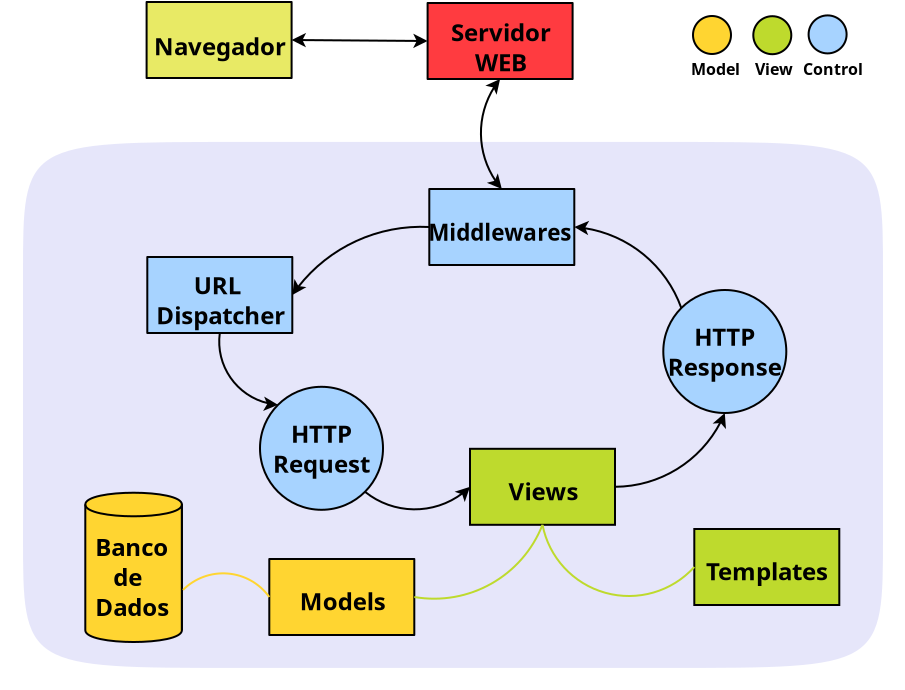 <?xml version="1.0" encoding="UTF-8"?>
<dia:diagram xmlns:dia="http://www.lysator.liu.se/~alla/dia/">
  <dia:layer name="Background" visible="true">
    <dia:object type="AADL - System" version="0" id="O0">
      <dia:attribute name="obj_pos">
        <dia:point val="-87.05,-402.043"/>
      </dia:attribute>
      <dia:attribute name="obj_bb">
        <dia:rectangle val="-88.2,-403.193;-43,-374.693"/>
      </dia:attribute>
      <dia:attribute name="elem_corner">
        <dia:point val="-87.05,-402.043"/>
      </dia:attribute>
      <dia:attribute name="elem_width">
        <dia:real val="42.9"/>
      </dia:attribute>
      <dia:attribute name="elem_height">
        <dia:real val="26.2"/>
      </dia:attribute>
      <dia:attribute name="obj_pos">
        <dia:point val="-87.05,-402.043"/>
      </dia:attribute>
      <dia:attribute name="obj_bb">
        <dia:rectangle val="-88.2,-403.193;-43,-374.693"/>
      </dia:attribute>
      <dia:attribute name="elem_corner">
        <dia:point val="-87.05,-402.043"/>
      </dia:attribute>
      <dia:attribute name="elem_width">
        <dia:real val="42.9"/>
      </dia:attribute>
      <dia:attribute name="elem_height">
        <dia:real val="26.2"/>
      </dia:attribute>
      <dia:attribute name="declaration">
        <dia:string>##</dia:string>
      </dia:attribute>
      <dia:attribute name="line_colour">
        <dia:color val="#e6e6fa"/>
      </dia:attribute>
      <dia:attribute name="fill_colour">
        <dia:color val="#e6e6fa"/>
      </dia:attribute>
      <dia:attribute name="name">
        <dia:composite type="text">
          <dia:attribute name="string">
            <dia:string>##</dia:string>
          </dia:attribute>
          <dia:attribute name="font">
            <dia:font family="sans" style="0" name="Helvetica"/>
          </dia:attribute>
          <dia:attribute name="height">
            <dia:real val="0.8"/>
          </dia:attribute>
          <dia:attribute name="pos">
            <dia:point val="-84.405,-399.833"/>
          </dia:attribute>
          <dia:attribute name="color">
            <dia:color val="#000000"/>
          </dia:attribute>
          <dia:attribute name="alignment">
            <dia:enum val="0"/>
          </dia:attribute>
        </dia:composite>
      </dia:attribute>
      <dia:attribute name="aadlbox_ports"/>
      <dia:attribute name="aadlbox_connections"/>
    </dia:object>
    <dia:group>
      <dia:object type="Standard - Box" version="0" id="O1">
        <dia:attribute name="obj_pos">
          <dia:point val="-53.535,-382.74"/>
        </dia:attribute>
        <dia:attribute name="obj_bb">
          <dia:rectangle val="-53.585,-382.79;-46.235,-378.89"/>
        </dia:attribute>
        <dia:attribute name="elem_corner">
          <dia:point val="-53.535,-382.74"/>
        </dia:attribute>
        <dia:attribute name="elem_width">
          <dia:real val="7.25"/>
        </dia:attribute>
        <dia:attribute name="elem_height">
          <dia:real val="3.8"/>
        </dia:attribute>
        <dia:attribute name="inner_color">
          <dia:color val="#beda2d"/>
        </dia:attribute>
        <dia:attribute name="show_background">
          <dia:boolean val="true"/>
        </dia:attribute>
        <dia:attribute name="aspect">
          <dia:enum val="1"/>
        </dia:attribute>
      </dia:object>
      <dia:object type="Standard - Text" version="1" id="O2">
        <dia:attribute name="obj_pos">
          <dia:point val="-49.86,-380.64"/>
        </dia:attribute>
        <dia:attribute name="obj_bb">
          <dia:rectangle val="-53.006,-381.52;-46.714,-379.76"/>
        </dia:attribute>
        <dia:attribute name="text">
          <dia:composite type="text">
            <dia:attribute name="string">
              <dia:string>#Templates#</dia:string>
            </dia:attribute>
            <dia:attribute name="font">
              <dia:font family="sans" style="80" name="Helvetica-Bold"/>
            </dia:attribute>
            <dia:attribute name="height">
              <dia:real val="1.5"/>
            </dia:attribute>
            <dia:attribute name="pos">
              <dia:point val="-49.86,-380.503"/>
            </dia:attribute>
            <dia:attribute name="color">
              <dia:color val="#000000"/>
            </dia:attribute>
            <dia:attribute name="alignment">
              <dia:enum val="1"/>
            </dia:attribute>
          </dia:composite>
        </dia:attribute>
        <dia:attribute name="valign">
          <dia:enum val="2"/>
        </dia:attribute>
      </dia:object>
    </dia:group>
    <dia:group>
      <dia:object type="Standard - Box" version="0" id="O3">
        <dia:attribute name="obj_pos">
          <dia:point val="-74.785,-381.24"/>
        </dia:attribute>
        <dia:attribute name="obj_bb">
          <dia:rectangle val="-74.835,-381.29;-67.485,-377.39"/>
        </dia:attribute>
        <dia:attribute name="elem_corner">
          <dia:point val="-74.785,-381.24"/>
        </dia:attribute>
        <dia:attribute name="elem_width">
          <dia:real val="7.25"/>
        </dia:attribute>
        <dia:attribute name="elem_height">
          <dia:real val="3.8"/>
        </dia:attribute>
        <dia:attribute name="inner_color">
          <dia:color val="#ffd531"/>
        </dia:attribute>
        <dia:attribute name="show_background">
          <dia:boolean val="true"/>
        </dia:attribute>
        <dia:attribute name="corner_radius">
          <dia:real val="1.175e-38"/>
        </dia:attribute>
        <dia:attribute name="aspect">
          <dia:enum val="1"/>
        </dia:attribute>
      </dia:object>
      <dia:object type="Standard - Text" version="1" id="O4">
        <dia:attribute name="obj_pos">
          <dia:point val="-71.11,-379.14"/>
        </dia:attribute>
        <dia:attribute name="obj_bb">
          <dia:rectangle val="-73.305,-380.02;-68.915,-378.26"/>
        </dia:attribute>
        <dia:attribute name="text">
          <dia:composite type="text">
            <dia:attribute name="string">
              <dia:string>#Models#</dia:string>
            </dia:attribute>
            <dia:attribute name="font">
              <dia:font family="sans" style="80" name="Helvetica-Bold"/>
            </dia:attribute>
            <dia:attribute name="height">
              <dia:real val="1.5"/>
            </dia:attribute>
            <dia:attribute name="pos">
              <dia:point val="-71.11,-379.003"/>
            </dia:attribute>
            <dia:attribute name="color">
              <dia:color val="#000000"/>
            </dia:attribute>
            <dia:attribute name="alignment">
              <dia:enum val="1"/>
            </dia:attribute>
          </dia:composite>
        </dia:attribute>
        <dia:attribute name="valign">
          <dia:enum val="2"/>
        </dia:attribute>
      </dia:object>
    </dia:group>
    <dia:group>
      <dia:object type="Standard - Box" version="0" id="O5">
        <dia:attribute name="obj_pos">
          <dia:point val="-80.885,-396.34"/>
        </dia:attribute>
        <dia:attribute name="obj_bb">
          <dia:rectangle val="-80.935,-396.39;-73.585,-392.49"/>
        </dia:attribute>
        <dia:attribute name="elem_corner">
          <dia:point val="-80.885,-396.34"/>
        </dia:attribute>
        <dia:attribute name="elem_width">
          <dia:real val="7.25"/>
        </dia:attribute>
        <dia:attribute name="elem_height">
          <dia:real val="3.8"/>
        </dia:attribute>
        <dia:attribute name="inner_color">
          <dia:color val="#a7d3ff"/>
        </dia:attribute>
        <dia:attribute name="show_background">
          <dia:boolean val="true"/>
        </dia:attribute>
        <dia:attribute name="corner_radius">
          <dia:real val="1.175e-38"/>
        </dia:attribute>
        <dia:attribute name="aspect">
          <dia:enum val="1"/>
        </dia:attribute>
      </dia:object>
      <dia:object type="Standard - Text" version="1" id="O6">
        <dia:attribute name="obj_pos">
          <dia:point val="-77.21,-394.19"/>
        </dia:attribute>
        <dia:attribute name="obj_bb">
          <dia:rectangle val="-80.551,-395.82;-73.869,-392.56"/>
        </dia:attribute>
        <dia:attribute name="text">
          <dia:composite type="text">
            <dia:attribute name="string">
              <dia:string>#URL 
Dispatcher#</dia:string>
            </dia:attribute>
            <dia:attribute name="font">
              <dia:font family="sans" style="80" name="Helvetica-Bold"/>
            </dia:attribute>
            <dia:attribute name="height">
              <dia:real val="1.5"/>
            </dia:attribute>
            <dia:attribute name="pos">
              <dia:point val="-77.21,-394.803"/>
            </dia:attribute>
            <dia:attribute name="color">
              <dia:color val="#000000"/>
            </dia:attribute>
            <dia:attribute name="alignment">
              <dia:enum val="1"/>
            </dia:attribute>
          </dia:composite>
        </dia:attribute>
        <dia:attribute name="valign">
          <dia:enum val="2"/>
        </dia:attribute>
      </dia:object>
    </dia:group>
    <dia:group>
      <dia:object type="Standard - Box" version="0" id="O7">
        <dia:attribute name="obj_pos">
          <dia:point val="-66.785,-399.74"/>
        </dia:attribute>
        <dia:attribute name="obj_bb">
          <dia:rectangle val="-66.835,-399.79;-59.485,-395.89"/>
        </dia:attribute>
        <dia:attribute name="elem_corner">
          <dia:point val="-66.785,-399.74"/>
        </dia:attribute>
        <dia:attribute name="elem_width">
          <dia:real val="7.25"/>
        </dia:attribute>
        <dia:attribute name="elem_height">
          <dia:real val="3.8"/>
        </dia:attribute>
        <dia:attribute name="inner_color">
          <dia:color val="#a7d3ff"/>
        </dia:attribute>
        <dia:attribute name="show_background">
          <dia:boolean val="true"/>
        </dia:attribute>
        <dia:attribute name="corner_radius">
          <dia:real val="1.175e-38"/>
        </dia:attribute>
        <dia:attribute name="aspect">
          <dia:enum val="1"/>
        </dia:attribute>
      </dia:object>
      <dia:object type="Standard - Text" version="1" id="O8">
        <dia:attribute name="obj_pos">
          <dia:point val="-63.26,-397.59"/>
        </dia:attribute>
        <dia:attribute name="obj_bb">
          <dia:rectangle val="-66.911,-398.411;-59.609,-396.769"/>
        </dia:attribute>
        <dia:attribute name="text">
          <dia:composite type="text">
            <dia:attribute name="string">
              <dia:string>#Middlewares#</dia:string>
            </dia:attribute>
            <dia:attribute name="font">
              <dia:font family="sans" style="80" name="Helvetica-Bold"/>
            </dia:attribute>
            <dia:attribute name="height">
              <dia:real val="1.4"/>
            </dia:attribute>
            <dia:attribute name="pos">
              <dia:point val="-63.26,-397.461"/>
            </dia:attribute>
            <dia:attribute name="color">
              <dia:color val="#000000"/>
            </dia:attribute>
            <dia:attribute name="alignment">
              <dia:enum val="1"/>
            </dia:attribute>
          </dia:composite>
        </dia:attribute>
        <dia:attribute name="valign">
          <dia:enum val="2"/>
        </dia:attribute>
      </dia:object>
    </dia:group>
    <dia:group>
      <dia:object type="Standard - Ellipse" version="0" id="O9">
        <dia:attribute name="obj_pos">
          <dia:point val="-55.085,-394.69"/>
        </dia:attribute>
        <dia:attribute name="obj_bb">
          <dia:rectangle val="-55.135,-394.74;-48.885,-388.49"/>
        </dia:attribute>
        <dia:attribute name="elem_corner">
          <dia:point val="-55.085,-394.69"/>
        </dia:attribute>
        <dia:attribute name="elem_width">
          <dia:real val="6.15"/>
        </dia:attribute>
        <dia:attribute name="elem_height">
          <dia:real val="6.15"/>
        </dia:attribute>
        <dia:attribute name="inner_color">
          <dia:color val="#a7d3ff"/>
        </dia:attribute>
        <dia:attribute name="aspect">
          <dia:enum val="2"/>
        </dia:attribute>
      </dia:object>
      <dia:object type="Standard - Text" version="1" id="O10">
        <dia:attribute name="obj_pos">
          <dia:point val="-52.01,-391.615"/>
        </dia:attribute>
        <dia:attribute name="obj_bb">
          <dia:rectangle val="-54.98,-393.245;-49.04,-389.985"/>
        </dia:attribute>
        <dia:attribute name="text">
          <dia:composite type="text">
            <dia:attribute name="string">
              <dia:string>#HTTP
Response#</dia:string>
            </dia:attribute>
            <dia:attribute name="font">
              <dia:font family="sans" style="80" name="Helvetica-Bold"/>
            </dia:attribute>
            <dia:attribute name="height">
              <dia:real val="1.5"/>
            </dia:attribute>
            <dia:attribute name="pos">
              <dia:point val="-52.01,-392.227"/>
            </dia:attribute>
            <dia:attribute name="color">
              <dia:color val="#000000"/>
            </dia:attribute>
            <dia:attribute name="alignment">
              <dia:enum val="1"/>
            </dia:attribute>
          </dia:composite>
        </dia:attribute>
        <dia:attribute name="valign">
          <dia:enum val="2"/>
        </dia:attribute>
        <dia:connections>
          <dia:connection handle="0" to="O9" connection="8"/>
        </dia:connections>
      </dia:object>
    </dia:group>
    <dia:group>
      <dia:object type="Standard - Ellipse" version="0" id="O11">
        <dia:attribute name="obj_pos">
          <dia:point val="-75.25,-389.85"/>
        </dia:attribute>
        <dia:attribute name="obj_bb">
          <dia:rectangle val="-75.3,-389.9;-69.05,-383.65"/>
        </dia:attribute>
        <dia:attribute name="elem_corner">
          <dia:point val="-75.25,-389.85"/>
        </dia:attribute>
        <dia:attribute name="elem_width">
          <dia:real val="6.15"/>
        </dia:attribute>
        <dia:attribute name="elem_height">
          <dia:real val="6.15"/>
        </dia:attribute>
        <dia:attribute name="inner_color">
          <dia:color val="#a7d3ff"/>
        </dia:attribute>
        <dia:attribute name="aspect">
          <dia:enum val="2"/>
        </dia:attribute>
      </dia:object>
      <dia:object type="Standard - Text" version="1" id="O12">
        <dia:attribute name="obj_pos">
          <dia:point val="-72.175,-386.775"/>
        </dia:attribute>
        <dia:attribute name="obj_bb">
          <dia:rectangle val="-74.705,-388.405;-69.645,-385.145"/>
        </dia:attribute>
        <dia:attribute name="text">
          <dia:composite type="text">
            <dia:attribute name="string">
              <dia:string>#HTTP
Request#</dia:string>
            </dia:attribute>
            <dia:attribute name="font">
              <dia:font family="sans" style="80" name="Helvetica-Bold"/>
            </dia:attribute>
            <dia:attribute name="height">
              <dia:real val="1.5"/>
            </dia:attribute>
            <dia:attribute name="pos">
              <dia:point val="-72.175,-387.387"/>
            </dia:attribute>
            <dia:attribute name="color">
              <dia:color val="#000000"/>
            </dia:attribute>
            <dia:attribute name="alignment">
              <dia:enum val="1"/>
            </dia:attribute>
          </dia:composite>
        </dia:attribute>
        <dia:attribute name="valign">
          <dia:enum val="2"/>
        </dia:attribute>
        <dia:connections>
          <dia:connection handle="0" to="O11" connection="8"/>
        </dia:connections>
      </dia:object>
    </dia:group>
    <dia:group>
      <dia:object type="Standard - Box" version="0" id="O13">
        <dia:attribute name="obj_pos">
          <dia:point val="-64.75,-386.75"/>
        </dia:attribute>
        <dia:attribute name="obj_bb">
          <dia:rectangle val="-64.8,-386.8;-57.45,-382.9"/>
        </dia:attribute>
        <dia:attribute name="elem_corner">
          <dia:point val="-64.75,-386.75"/>
        </dia:attribute>
        <dia:attribute name="elem_width">
          <dia:real val="7.25"/>
        </dia:attribute>
        <dia:attribute name="elem_height">
          <dia:real val="3.8"/>
        </dia:attribute>
        <dia:attribute name="inner_color">
          <dia:color val="#beda2d"/>
        </dia:attribute>
        <dia:attribute name="show_background">
          <dia:boolean val="true"/>
        </dia:attribute>
        <dia:attribute name="aspect">
          <dia:enum val="1"/>
        </dia:attribute>
      </dia:object>
      <dia:object type="Standard - Text" version="1" id="O14">
        <dia:attribute name="obj_pos">
          <dia:point val="-61.075,-384.65"/>
        </dia:attribute>
        <dia:attribute name="obj_bb">
          <dia:rectangle val="-62.877,-385.53;-59.273,-383.77"/>
        </dia:attribute>
        <dia:attribute name="text">
          <dia:composite type="text">
            <dia:attribute name="string">
              <dia:string>#Views#</dia:string>
            </dia:attribute>
            <dia:attribute name="font">
              <dia:font family="sans" style="80" name="Helvetica-Bold"/>
            </dia:attribute>
            <dia:attribute name="height">
              <dia:real val="1.5"/>
            </dia:attribute>
            <dia:attribute name="pos">
              <dia:point val="-61.075,-384.513"/>
            </dia:attribute>
            <dia:attribute name="color">
              <dia:color val="#000000"/>
            </dia:attribute>
            <dia:attribute name="alignment">
              <dia:enum val="1"/>
            </dia:attribute>
          </dia:composite>
        </dia:attribute>
        <dia:attribute name="valign">
          <dia:enum val="2"/>
        </dia:attribute>
      </dia:object>
    </dia:group>
    <dia:group>
      <dia:object type="Standard - Box" version="0" id="O15">
        <dia:attribute name="obj_pos">
          <dia:point val="-66.87,-409.04"/>
        </dia:attribute>
        <dia:attribute name="obj_bb">
          <dia:rectangle val="-66.92,-409.09;-59.57,-405.19"/>
        </dia:attribute>
        <dia:attribute name="elem_corner">
          <dia:point val="-66.87,-409.04"/>
        </dia:attribute>
        <dia:attribute name="elem_width">
          <dia:real val="7.25"/>
        </dia:attribute>
        <dia:attribute name="elem_height">
          <dia:real val="3.8"/>
        </dia:attribute>
        <dia:attribute name="inner_color">
          <dia:color val="#ff3b40"/>
        </dia:attribute>
        <dia:attribute name="show_background">
          <dia:boolean val="true"/>
        </dia:attribute>
        <dia:attribute name="corner_radius">
          <dia:real val="1.175e-38"/>
        </dia:attribute>
        <dia:attribute name="aspect">
          <dia:enum val="1"/>
        </dia:attribute>
      </dia:object>
      <dia:object type="Standard - Text" version="1" id="O16">
        <dia:attribute name="obj_pos">
          <dia:point val="-63.195,-406.84"/>
        </dia:attribute>
        <dia:attribute name="obj_bb">
          <dia:rectangle val="-65.811,-408.47;-60.579,-405.21"/>
        </dia:attribute>
        <dia:attribute name="text">
          <dia:composite type="text">
            <dia:attribute name="string">
              <dia:string>#Servidor
WEB#</dia:string>
            </dia:attribute>
            <dia:attribute name="font">
              <dia:font family="sans" style="80" name="Helvetica-Bold"/>
            </dia:attribute>
            <dia:attribute name="height">
              <dia:real val="1.5"/>
            </dia:attribute>
            <dia:attribute name="pos">
              <dia:point val="-63.195,-407.453"/>
            </dia:attribute>
            <dia:attribute name="color">
              <dia:color val="#000000"/>
            </dia:attribute>
            <dia:attribute name="alignment">
              <dia:enum val="1"/>
            </dia:attribute>
          </dia:composite>
        </dia:attribute>
        <dia:attribute name="valign">
          <dia:enum val="2"/>
        </dia:attribute>
      </dia:object>
    </dia:group>
    <dia:group>
      <dia:object type="Standard - Box" version="0" id="O17">
        <dia:attribute name="obj_pos">
          <dia:point val="-80.92,-409.09"/>
        </dia:attribute>
        <dia:attribute name="obj_bb">
          <dia:rectangle val="-80.97,-409.14;-73.62,-405.24"/>
        </dia:attribute>
        <dia:attribute name="elem_corner">
          <dia:point val="-80.92,-409.09"/>
        </dia:attribute>
        <dia:attribute name="elem_width">
          <dia:real val="7.25"/>
        </dia:attribute>
        <dia:attribute name="elem_height">
          <dia:real val="3.8"/>
        </dia:attribute>
        <dia:attribute name="inner_color">
          <dia:color val="#e8ea65"/>
        </dia:attribute>
        <dia:attribute name="show_background">
          <dia:boolean val="true"/>
        </dia:attribute>
        <dia:attribute name="corner_radius">
          <dia:real val="1.175e-38"/>
        </dia:attribute>
        <dia:attribute name="aspect">
          <dia:enum val="1"/>
        </dia:attribute>
      </dia:object>
      <dia:object type="Standard - Text" version="1" id="O18">
        <dia:attribute name="obj_pos">
          <dia:point val="-77.245,-406.89"/>
        </dia:attribute>
        <dia:attribute name="obj_bb">
          <dia:rectangle val="-80.596,-407.77;-73.894,-406.01"/>
        </dia:attribute>
        <dia:attribute name="text">
          <dia:composite type="text">
            <dia:attribute name="string">
              <dia:string>#Navegador#</dia:string>
            </dia:attribute>
            <dia:attribute name="font">
              <dia:font family="sans" style="80" name="Helvetica-Bold"/>
            </dia:attribute>
            <dia:attribute name="height">
              <dia:real val="1.5"/>
            </dia:attribute>
            <dia:attribute name="pos">
              <dia:point val="-77.245,-406.753"/>
            </dia:attribute>
            <dia:attribute name="color">
              <dia:color val="#000000"/>
            </dia:attribute>
            <dia:attribute name="alignment">
              <dia:enum val="1"/>
            </dia:attribute>
          </dia:composite>
        </dia:attribute>
        <dia:attribute name="valign">
          <dia:enum val="2"/>
        </dia:attribute>
      </dia:object>
    </dia:group>
    <dia:object type="AADL - Memory" version="0" id="O19">
      <dia:attribute name="obj_pos">
        <dia:point val="-83.985,-384.75"/>
      </dia:attribute>
      <dia:attribute name="obj_bb">
        <dia:rectangle val="-85.135,-385.9;-78.005,-375.743"/>
      </dia:attribute>
      <dia:attribute name="elem_corner">
        <dia:point val="-83.985,-384.75"/>
      </dia:attribute>
      <dia:attribute name="elem_width">
        <dia:real val="4.83"/>
      </dia:attribute>
      <dia:attribute name="elem_height">
        <dia:real val="7.857"/>
      </dia:attribute>
      <dia:attribute name="obj_pos">
        <dia:point val="-83.985,-384.75"/>
      </dia:attribute>
      <dia:attribute name="obj_bb">
        <dia:rectangle val="-85.135,-385.9;-78.005,-375.743"/>
      </dia:attribute>
      <dia:attribute name="elem_corner">
        <dia:point val="-83.985,-384.75"/>
      </dia:attribute>
      <dia:attribute name="elem_width">
        <dia:real val="4.83"/>
      </dia:attribute>
      <dia:attribute name="elem_height">
        <dia:real val="7.857"/>
      </dia:attribute>
      <dia:attribute name="declaration">
        <dia:string>##</dia:string>
      </dia:attribute>
      <dia:attribute name="line_colour">
        <dia:color val="#000000"/>
      </dia:attribute>
      <dia:attribute name="fill_colour">
        <dia:color val="#ffd531"/>
      </dia:attribute>
      <dia:attribute name="name">
        <dia:composite type="text">
          <dia:attribute name="string">
            <dia:string>#Banco
   de
Dados#</dia:string>
          </dia:attribute>
          <dia:attribute name="font">
            <dia:font family="sans" style="80" name="Helvetica-Bold"/>
          </dia:attribute>
          <dia:attribute name="height">
            <dia:real val="1.5"/>
          </dia:attribute>
          <dia:attribute name="pos">
            <dia:point val="-83.485,-381.661"/>
          </dia:attribute>
          <dia:attribute name="color">
            <dia:color val="#000000"/>
          </dia:attribute>
          <dia:attribute name="alignment">
            <dia:enum val="0"/>
          </dia:attribute>
        </dia:composite>
      </dia:attribute>
      <dia:attribute name="aadlbox_ports"/>
      <dia:attribute name="aadlbox_connections"/>
    </dia:object>
    <dia:object type="Standard - Line" version="0" id="O20">
      <dia:attribute name="obj_pos">
        <dia:point val="-73.67,-407.19"/>
      </dia:attribute>
      <dia:attribute name="obj_bb">
        <dia:rectangle val="-73.724,-407.69;-66.816,-406.64"/>
      </dia:attribute>
      <dia:attribute name="conn_endpoints">
        <dia:point val="-73.67,-407.19"/>
        <dia:point val="-66.87,-407.14"/>
      </dia:attribute>
      <dia:attribute name="numcp">
        <dia:int val="1"/>
      </dia:attribute>
      <dia:attribute name="start_arrow">
        <dia:enum val="22"/>
      </dia:attribute>
      <dia:attribute name="start_arrow_length">
        <dia:real val="0.5"/>
      </dia:attribute>
      <dia:attribute name="start_arrow_width">
        <dia:real val="0.5"/>
      </dia:attribute>
      <dia:attribute name="end_arrow">
        <dia:enum val="22"/>
      </dia:attribute>
      <dia:attribute name="end_arrow_length">
        <dia:real val="0.5"/>
      </dia:attribute>
      <dia:attribute name="end_arrow_width">
        <dia:real val="0.5"/>
      </dia:attribute>
      <dia:connections>
        <dia:connection handle="0" to="O17" connection="4"/>
        <dia:connection handle="1" to="O15" connection="3"/>
      </dia:connections>
    </dia:object>
    <dia:object type="Standard - Arc" version="0" id="O21">
      <dia:attribute name="obj_pos">
        <dia:point val="-54.184,-393.789"/>
      </dia:attribute>
      <dia:attribute name="obj_bb">
        <dia:rectangle val="-59.877,-398.269;-54.114,-393.719"/>
      </dia:attribute>
      <dia:attribute name="conn_endpoints">
        <dia:point val="-54.184,-393.789"/>
        <dia:point val="-59.535,-397.84"/>
      </dia:attribute>
      <dia:attribute name="curve_distance">
        <dia:real val="1"/>
      </dia:attribute>
      <dia:attribute name="end_arrow">
        <dia:enum val="22"/>
      </dia:attribute>
      <dia:attribute name="end_arrow_length">
        <dia:real val="0.5"/>
      </dia:attribute>
      <dia:attribute name="end_arrow_width">
        <dia:real val="0.5"/>
      </dia:attribute>
      <dia:connections>
        <dia:connection handle="0" to="O9" connection="0"/>
        <dia:connection handle="1" to="O7" connection="4"/>
      </dia:connections>
    </dia:object>
    <dia:object type="Standard - Arc" version="0" id="O22">
      <dia:attribute name="obj_pos">
        <dia:point val="-77.26,-392.54"/>
      </dia:attribute>
      <dia:attribute name="obj_bb">
        <dia:rectangle val="-77.339,-392.61;-73.93,-388.596"/>
      </dia:attribute>
      <dia:attribute name="conn_endpoints">
        <dia:point val="-77.26,-392.54"/>
        <dia:point val="-74.349,-388.949"/>
      </dia:attribute>
      <dia:attribute name="curve_distance">
        <dia:real val="1"/>
      </dia:attribute>
      <dia:attribute name="end_arrow">
        <dia:enum val="22"/>
      </dia:attribute>
      <dia:attribute name="end_arrow_length">
        <dia:real val="0.5"/>
      </dia:attribute>
      <dia:attribute name="end_arrow_width">
        <dia:real val="0.5"/>
      </dia:attribute>
      <dia:connections>
        <dia:connection handle="0" to="O5" connection="6"/>
        <dia:connection handle="1" to="O11" connection="0"/>
      </dia:connections>
    </dia:object>
    <dia:object type="Standard - Arc" version="0" id="O23">
      <dia:attribute name="obj_pos">
        <dia:point val="-57.5,-384.85"/>
      </dia:attribute>
      <dia:attribute name="obj_bb">
        <dia:rectangle val="-57.569,-388.983;-51.69,-384.781"/>
      </dia:attribute>
      <dia:attribute name="conn_endpoints">
        <dia:point val="-57.5,-384.85"/>
        <dia:point val="-52.01,-388.54"/>
      </dia:attribute>
      <dia:attribute name="curve_distance">
        <dia:real val="1"/>
      </dia:attribute>
      <dia:attribute name="end_arrow">
        <dia:enum val="22"/>
      </dia:attribute>
      <dia:attribute name="end_arrow_length">
        <dia:real val="0.5"/>
      </dia:attribute>
      <dia:attribute name="end_arrow_width">
        <dia:real val="0.5"/>
      </dia:attribute>
      <dia:connections>
        <dia:connection handle="0" to="O13" connection="4"/>
        <dia:connection handle="1" to="O9" connection="6"/>
      </dia:connections>
    </dia:object>
    <dia:object type="Standard - Arc" version="0" id="O24">
      <dia:attribute name="obj_pos">
        <dia:point val="-70.001,-384.601"/>
      </dia:attribute>
      <dia:attribute name="obj_bb">
        <dia:rectangle val="-70.053,-385.352;-64.676,-383.672"/>
      </dia:attribute>
      <dia:attribute name="conn_endpoints">
        <dia:point val="-70.001,-384.601"/>
        <dia:point val="-64.75,-384.85"/>
      </dia:attribute>
      <dia:attribute name="curve_distance">
        <dia:real val="1"/>
      </dia:attribute>
      <dia:attribute name="end_arrow">
        <dia:enum val="22"/>
      </dia:attribute>
      <dia:attribute name="end_arrow_length">
        <dia:real val="0.5"/>
      </dia:attribute>
      <dia:attribute name="end_arrow_width">
        <dia:real val="0.5"/>
      </dia:attribute>
      <dia:connections>
        <dia:connection handle="0" to="O11" connection="7"/>
        <dia:connection handle="1" to="O13" connection="3"/>
      </dia:connections>
    </dia:object>
    <dia:object type="Standard - Arc" version="0" id="O25">
      <dia:attribute name="obj_pos">
        <dia:point val="-66.785,-397.84"/>
      </dia:attribute>
      <dia:attribute name="obj_bb">
        <dia:rectangle val="-73.902,-397.9;-66.718,-393.97"/>
      </dia:attribute>
      <dia:attribute name="conn_endpoints">
        <dia:point val="-66.785,-397.84"/>
        <dia:point val="-73.635,-394.44"/>
      </dia:attribute>
      <dia:attribute name="curve_distance">
        <dia:real val="1"/>
      </dia:attribute>
      <dia:attribute name="end_arrow">
        <dia:enum val="22"/>
      </dia:attribute>
      <dia:attribute name="end_arrow_length">
        <dia:real val="0.5"/>
      </dia:attribute>
      <dia:attribute name="end_arrow_width">
        <dia:real val="0.5"/>
      </dia:attribute>
      <dia:connections>
        <dia:connection handle="0" to="O7" connection="3"/>
        <dia:connection handle="1" to="O5" connection="4"/>
      </dia:connections>
    </dia:object>
    <dia:object type="Standard - Arc" version="0" id="O26">
      <dia:attribute name="obj_pos">
        <dia:point val="-63.245,-405.24"/>
      </dia:attribute>
      <dia:attribute name="obj_bb">
        <dia:rectangle val="-64.253,-405.298;-62.659,-399.682"/>
      </dia:attribute>
      <dia:attribute name="conn_endpoints">
        <dia:point val="-63.245,-405.24"/>
        <dia:point val="-63.16,-399.74"/>
      </dia:attribute>
      <dia:attribute name="curve_distance">
        <dia:real val="1"/>
      </dia:attribute>
      <dia:attribute name="start_arrow">
        <dia:enum val="22"/>
      </dia:attribute>
      <dia:attribute name="start_arrow_length">
        <dia:real val="0.5"/>
      </dia:attribute>
      <dia:attribute name="start_arrow_width">
        <dia:real val="0.5"/>
      </dia:attribute>
      <dia:attribute name="end_arrow">
        <dia:enum val="22"/>
      </dia:attribute>
      <dia:attribute name="end_arrow_length">
        <dia:real val="0.5"/>
      </dia:attribute>
      <dia:attribute name="end_arrow_width">
        <dia:real val="0.5"/>
      </dia:attribute>
      <dia:connections>
        <dia:connection handle="0" to="O15" connection="6"/>
        <dia:connection handle="1" to="O7" connection="1"/>
      </dia:connections>
    </dia:object>
    <dia:object type="Standard - Arc" version="0" id="O27">
      <dia:attribute name="obj_pos">
        <dia:point val="-61.125,-382.95"/>
      </dia:attribute>
      <dia:attribute name="obj_bb">
        <dia:rectangle val="-67.603,-383.018;-61.057,-379.205"/>
      </dia:attribute>
      <dia:attribute name="conn_endpoints">
        <dia:point val="-61.125,-382.95"/>
        <dia:point val="-67.535,-379.34"/>
      </dia:attribute>
      <dia:attribute name="arc_color">
        <dia:color val="#beda2d"/>
      </dia:attribute>
      <dia:attribute name="curve_distance">
        <dia:real val="-1.309"/>
      </dia:attribute>
      <dia:connections>
        <dia:connection handle="0" to="O13" connection="6"/>
        <dia:connection handle="1" to="O3" connection="4"/>
      </dia:connections>
    </dia:object>
    <dia:object type="Standard - Arc" version="0" id="O28">
      <dia:attribute name="obj_pos">
        <dia:point val="-61.125,-382.95"/>
      </dia:attribute>
      <dia:attribute name="obj_bb">
        <dia:rectangle val="-61.187,-383.012;-53.473,-379.339"/>
      </dia:attribute>
      <dia:attribute name="conn_endpoints">
        <dia:point val="-61.125,-382.95"/>
        <dia:point val="-53.535,-380.84"/>
      </dia:attribute>
      <dia:attribute name="arc_color">
        <dia:color val="#beda2d"/>
      </dia:attribute>
      <dia:attribute name="curve_distance">
        <dia:real val="2.434"/>
      </dia:attribute>
      <dia:connections>
        <dia:connection handle="0" to="O13" connection="6"/>
        <dia:connection handle="1" to="O1" connection="3"/>
      </dia:connections>
    </dia:object>
    <dia:object type="Standard - Arc" version="0" id="O29">
      <dia:attribute name="obj_pos">
        <dia:point val="-74.785,-379.34"/>
      </dia:attribute>
      <dia:attribute name="obj_bb">
        <dia:rectangle val="-79.154,-380.573;-74.731,-379.286"/>
      </dia:attribute>
      <dia:attribute name="conn_endpoints">
        <dia:point val="-74.785,-379.34"/>
        <dia:point val="-79.1,-379.693"/>
      </dia:attribute>
      <dia:attribute name="arc_color">
        <dia:color val="#ffd531"/>
      </dia:attribute>
      <dia:attribute name="curve_distance">
        <dia:real val="1"/>
      </dia:attribute>
      <dia:connections>
        <dia:connection handle="0" to="O3" connection="3"/>
      </dia:connections>
    </dia:object>
    <dia:group>
      <dia:object type="Standard - Ellipse" version="0" id="O30">
        <dia:attribute name="obj_pos">
          <dia:point val="-53.6,-408.39"/>
        </dia:attribute>
        <dia:attribute name="obj_bb">
          <dia:rectangle val="-53.65,-408.44;-51.65,-406.44"/>
        </dia:attribute>
        <dia:attribute name="elem_corner">
          <dia:point val="-53.6,-408.39"/>
        </dia:attribute>
        <dia:attribute name="elem_width">
          <dia:real val="1.9"/>
        </dia:attribute>
        <dia:attribute name="elem_height">
          <dia:real val="1.9"/>
        </dia:attribute>
        <dia:attribute name="inner_color">
          <dia:color val="#ffd531"/>
        </dia:attribute>
        <dia:attribute name="aspect">
          <dia:enum val="2"/>
        </dia:attribute>
      </dia:object>
      <dia:object type="Standard - Text" version="1" id="O31">
        <dia:attribute name="obj_pos">
          <dia:point val="-53.7,-405.44"/>
        </dia:attribute>
        <dia:attribute name="obj_bb">
          <dia:rectangle val="-53.7,-406.118;-51.207,-404.945"/>
        </dia:attribute>
        <dia:attribute name="text">
          <dia:composite type="text">
            <dia:attribute name="string">
              <dia:string>#Model#</dia:string>
            </dia:attribute>
            <dia:attribute name="font">
              <dia:font family="sans" style="80" name="Helvetica-Bold"/>
            </dia:attribute>
            <dia:attribute name="height">
              <dia:real val="1"/>
            </dia:attribute>
            <dia:attribute name="pos">
              <dia:point val="-53.7,-405.44"/>
            </dia:attribute>
            <dia:attribute name="color">
              <dia:color val="#000000"/>
            </dia:attribute>
            <dia:attribute name="alignment">
              <dia:enum val="0"/>
            </dia:attribute>
          </dia:composite>
        </dia:attribute>
        <dia:attribute name="valign">
          <dia:enum val="3"/>
        </dia:attribute>
      </dia:object>
    </dia:group>
    <dia:group>
      <dia:object type="Standard - Ellipse" version="0" id="O32">
        <dia:attribute name="obj_pos">
          <dia:point val="-50.585,-408.38"/>
        </dia:attribute>
        <dia:attribute name="obj_bb">
          <dia:rectangle val="-50.635,-408.43;-48.635,-406.43"/>
        </dia:attribute>
        <dia:attribute name="elem_corner">
          <dia:point val="-50.585,-408.38"/>
        </dia:attribute>
        <dia:attribute name="elem_width">
          <dia:real val="1.9"/>
        </dia:attribute>
        <dia:attribute name="elem_height">
          <dia:real val="1.9"/>
        </dia:attribute>
        <dia:attribute name="inner_color">
          <dia:color val="#beda2d"/>
        </dia:attribute>
        <dia:attribute name="aspect">
          <dia:enum val="2"/>
        </dia:attribute>
      </dia:object>
      <dia:object type="Standard - Text" version="1" id="O33">
        <dia:attribute name="obj_pos">
          <dia:point val="-50.5,-405.44"/>
        </dia:attribute>
        <dia:attribute name="obj_bb">
          <dia:rectangle val="-50.5,-406.118;-48.53,-404.945"/>
        </dia:attribute>
        <dia:attribute name="text">
          <dia:composite type="text">
            <dia:attribute name="string">
              <dia:string>#View#</dia:string>
            </dia:attribute>
            <dia:attribute name="font">
              <dia:font family="sans" style="80" name="Helvetica-Bold"/>
            </dia:attribute>
            <dia:attribute name="height">
              <dia:real val="1"/>
            </dia:attribute>
            <dia:attribute name="pos">
              <dia:point val="-50.5,-405.44"/>
            </dia:attribute>
            <dia:attribute name="color">
              <dia:color val="#000000"/>
            </dia:attribute>
            <dia:attribute name="alignment">
              <dia:enum val="0"/>
            </dia:attribute>
          </dia:composite>
        </dia:attribute>
        <dia:attribute name="valign">
          <dia:enum val="3"/>
        </dia:attribute>
      </dia:object>
    </dia:group>
    <dia:group>
      <dia:object type="Standard - Ellipse" version="0" id="O34">
        <dia:attribute name="obj_pos">
          <dia:point val="-47.82,-408.42"/>
        </dia:attribute>
        <dia:attribute name="obj_bb">
          <dia:rectangle val="-47.87,-408.47;-45.87,-406.47"/>
        </dia:attribute>
        <dia:attribute name="elem_corner">
          <dia:point val="-47.82,-408.42"/>
        </dia:attribute>
        <dia:attribute name="elem_width">
          <dia:real val="1.9"/>
        </dia:attribute>
        <dia:attribute name="elem_height">
          <dia:real val="1.9"/>
        </dia:attribute>
        <dia:attribute name="inner_color">
          <dia:color val="#a7d3ff"/>
        </dia:attribute>
        <dia:attribute name="aspect">
          <dia:enum val="2"/>
        </dia:attribute>
      </dia:object>
      <dia:object type="Standard - Text" version="1" id="O35">
        <dia:attribute name="obj_pos">
          <dia:point val="-48.1,-405.44"/>
        </dia:attribute>
        <dia:attribute name="obj_bb">
          <dia:rectangle val="-48.1,-406.118;-45.087,-404.945"/>
        </dia:attribute>
        <dia:attribute name="text">
          <dia:composite type="text">
            <dia:attribute name="string">
              <dia:string>#Control#</dia:string>
            </dia:attribute>
            <dia:attribute name="font">
              <dia:font family="sans" style="80" name="Helvetica-Bold"/>
            </dia:attribute>
            <dia:attribute name="height">
              <dia:real val="1"/>
            </dia:attribute>
            <dia:attribute name="pos">
              <dia:point val="-48.1,-405.44"/>
            </dia:attribute>
            <dia:attribute name="color">
              <dia:color val="#000000"/>
            </dia:attribute>
            <dia:attribute name="alignment">
              <dia:enum val="0"/>
            </dia:attribute>
          </dia:composite>
        </dia:attribute>
        <dia:attribute name="valign">
          <dia:enum val="3"/>
        </dia:attribute>
      </dia:object>
    </dia:group>
  </dia:layer>
</dia:diagram>

